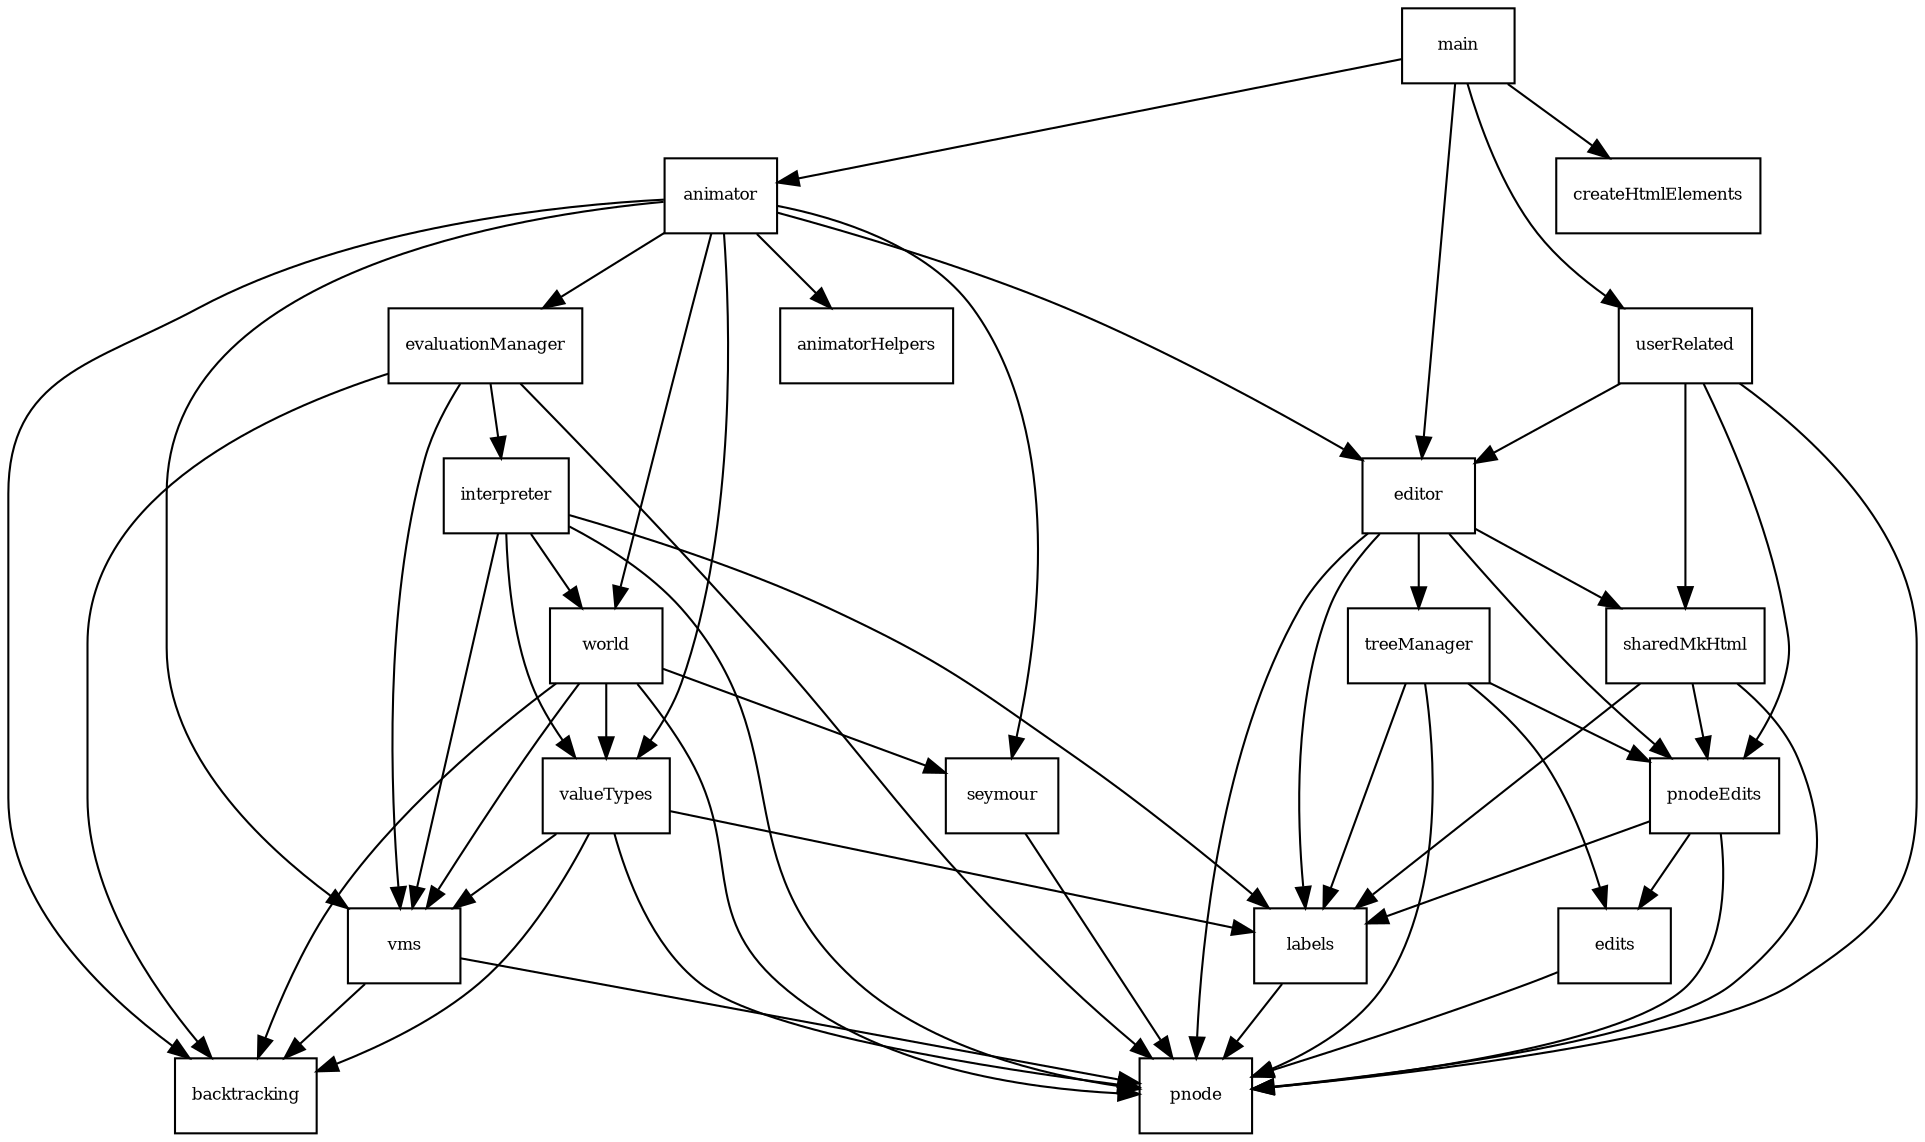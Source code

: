 digraph Depends {

   gsize="8,6"; ratio=fill;
   node[fontsize=8, shape=rectangle];


   animator -> animatorHelpers ;
   animator -> backtracking ;
   animator -> editor ;
   animator -> evaluationManager ;
   animator -> seymour ;
   animator -> valueTypes ;
   animator -> vms ;
   animator -> world ;

   editor -> labels ;
   editor -> pnode ;
   editor -> pnodeEdits ;
   editor -> sharedMkHtml ;
   editor -> treeManager ;

   edits -> pnode ;

   evaluationManager -> backtracking ;
   evaluationManager -> interpreter ;
   evaluationManager -> pnode ;
   evaluationManager -> vms ;

   interpreter -> labels ;
   interpreter -> pnode ;
   interpreter -> valueTypes ;
   interpreter -> vms ;
   interpreter -> world ;

   labels -> pnode ;

   main -> createHtmlElements ;
   main -> animator ;
   main -> editor ;
   main -> userRelated ;

   pnodeEdits -> edits ;
   pnodeEdits -> labels ;
   pnodeEdits -> pnode ;

   seymour -> pnode ;

   sharedMkHtml -> labels ;
   sharedMkHtml -> pnode ;
   sharedMkHtml -> pnodeEdits ;

   treeManager -> edits ;
   treeManager -> labels ;
   treeManager -> pnode ;
   treeManager -> pnodeEdits ;

   userRelated -> editor ;
   userRelated -> pnodeEdits ;
   userRelated -> pnode ;
   userRelated -> sharedMkHtml ;
   
   valueTypes -> backtracking ;
   valueTypes -> labels ;
   valueTypes -> pnode ;
   valueTypes -> vms ;

   vms -> backtracking
   vms -> pnode ;

   world -> backtracking ;
   world -> pnode ;
   world -> seymour ;
   world -> valueTypes ;
   world -> vms ;
}
